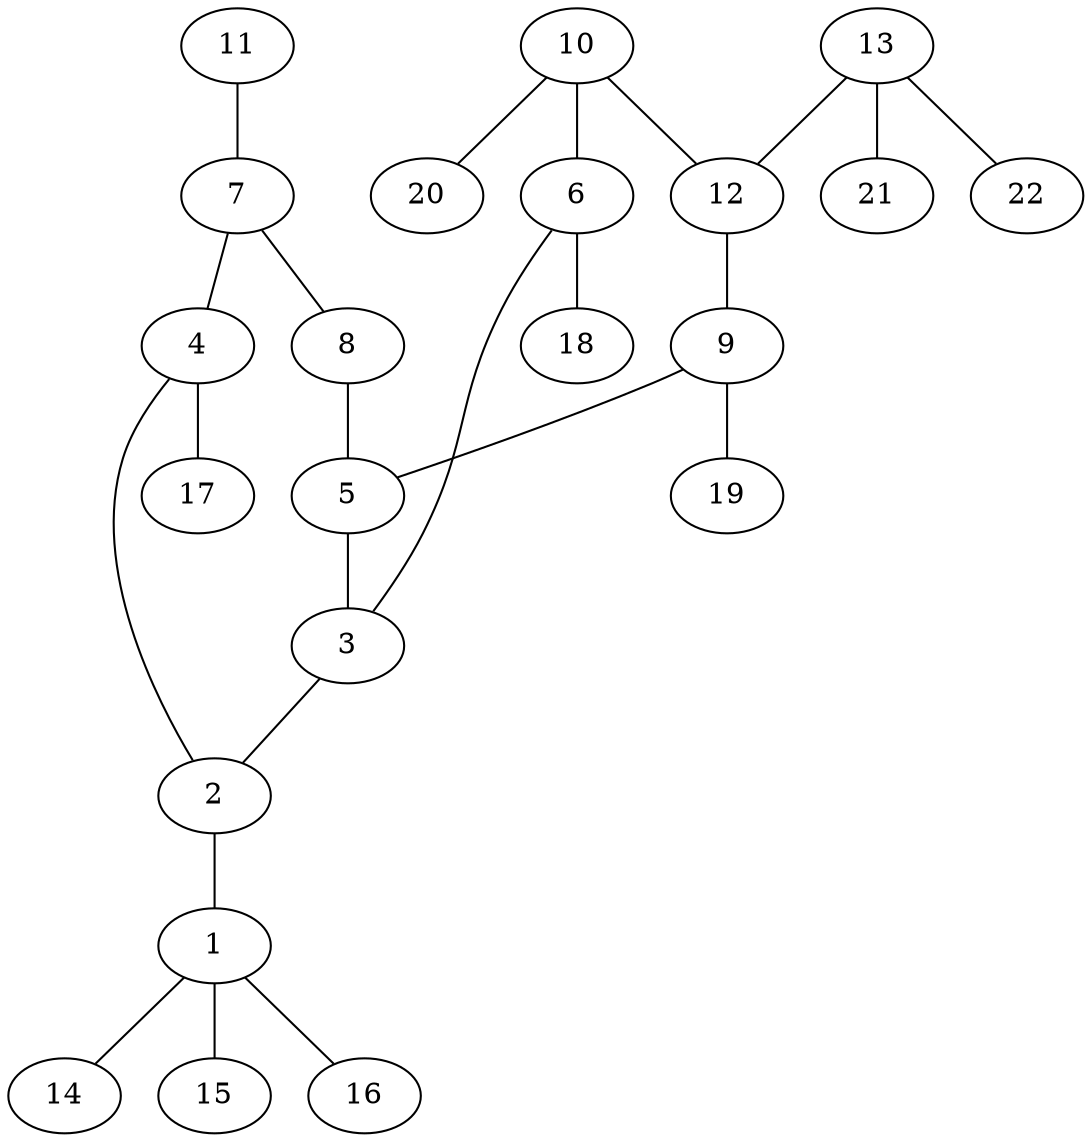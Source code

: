 graph molecule_3105 {
	1	 [chem=C];
	14	 [chem=H];
	1 -- 14	 [valence=1];
	15	 [chem=H];
	1 -- 15	 [valence=1];
	16	 [chem=H];
	1 -- 16	 [valence=1];
	2	 [chem=C];
	2 -- 1	 [valence=1];
	3	 [chem=C];
	3 -- 2	 [valence=1];
	4	 [chem=C];
	4 -- 2	 [valence=2];
	17	 [chem=H];
	4 -- 17	 [valence=1];
	5	 [chem=C];
	5 -- 3	 [valence=2];
	6	 [chem=C];
	6 -- 3	 [valence=1];
	18	 [chem=H];
	6 -- 18	 [valence=1];
	7	 [chem=C];
	7 -- 4	 [valence=1];
	8	 [chem=O];
	7 -- 8	 [valence=1];
	8 -- 5	 [valence=1];
	9	 [chem=C];
	9 -- 5	 [valence=1];
	19	 [chem=H];
	9 -- 19	 [valence=1];
	10	 [chem=C];
	10 -- 6	 [valence=2];
	12	 [chem=C];
	10 -- 12	 [valence=1];
	20	 [chem=H];
	10 -- 20	 [valence=1];
	11	 [chem=O];
	11 -- 7	 [valence=2];
	12 -- 9	 [valence=2];
	13	 [chem=N];
	13 -- 12	 [valence=1];
	21	 [chem=H];
	13 -- 21	 [valence=1];
	22	 [chem=H];
	13 -- 22	 [valence=1];
}
